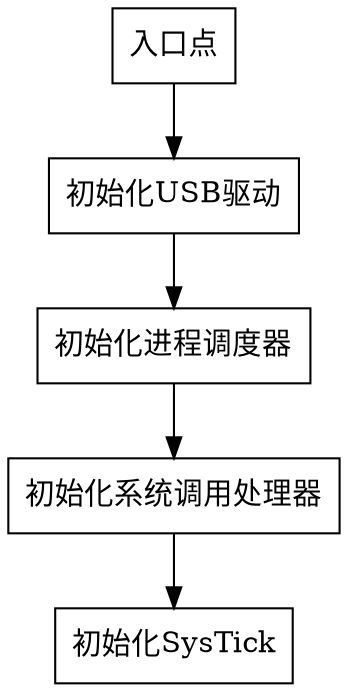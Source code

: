 digraph {

    node [shape="box"];

    入口点
    初始化USB驱动
    初始化进程调度器
    初始化系统调用处理器
    初始化SysTick

    入口点 -> 初始化USB驱动
    初始化USB驱动 -> 初始化进程调度器
    初始化进程调度器 -> 初始化系统调用处理器
    初始化系统调用处理器 -> 初始化SysTick

}
